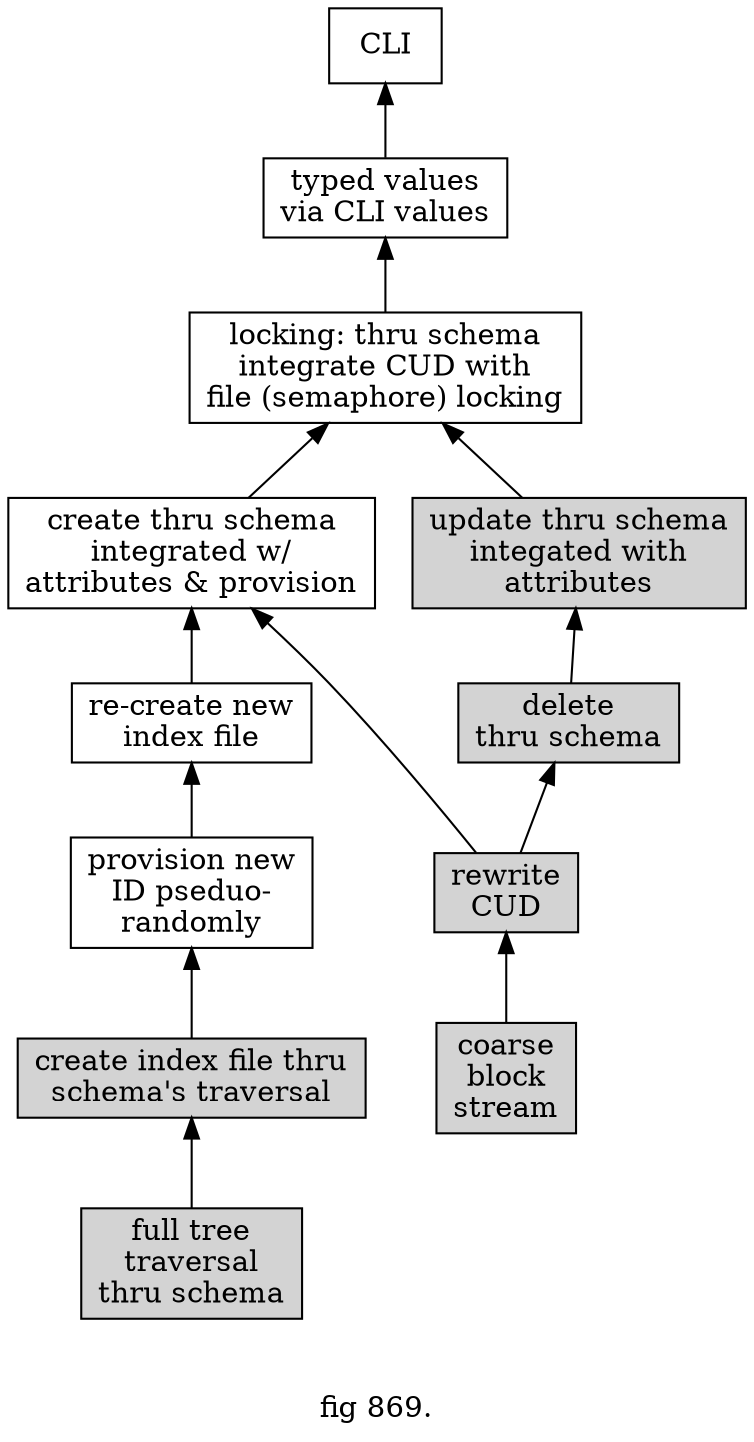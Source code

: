 digraph g {
rankdir=BT
node[shape=rect]

944[label="CLI"]
844->944


844[label="typed values\nvia CLI values"]
389->844


389[label="locking: thru schema\nintegrate CUD with\nfile (semaphore) locking"]
633->389
187->389


633[label="create thru schema\nintegrated w/\nattributes & provision"]
500->633
167->633
500[label="re-create new\nindex file"]
480->500
480[label="provision new\nID pseduo-\nrandomly"]
722->480
722[label="create index file thru\nschema's traversal" style=filled]
460->722
460[label="full tree\ntraversal\nthru schema" style=filled]


187[label="update thru schema\nintegated with\nattributes" style=filled]
833->187


833[label="delete\nthru schema" style=filled]
167->833


167[label="rewrite\nCUD" style=filled]
056->167
056[label="coarse\nblock\nstream" style=filled]


label="

fig 869."
}
/*
#born.
*/
